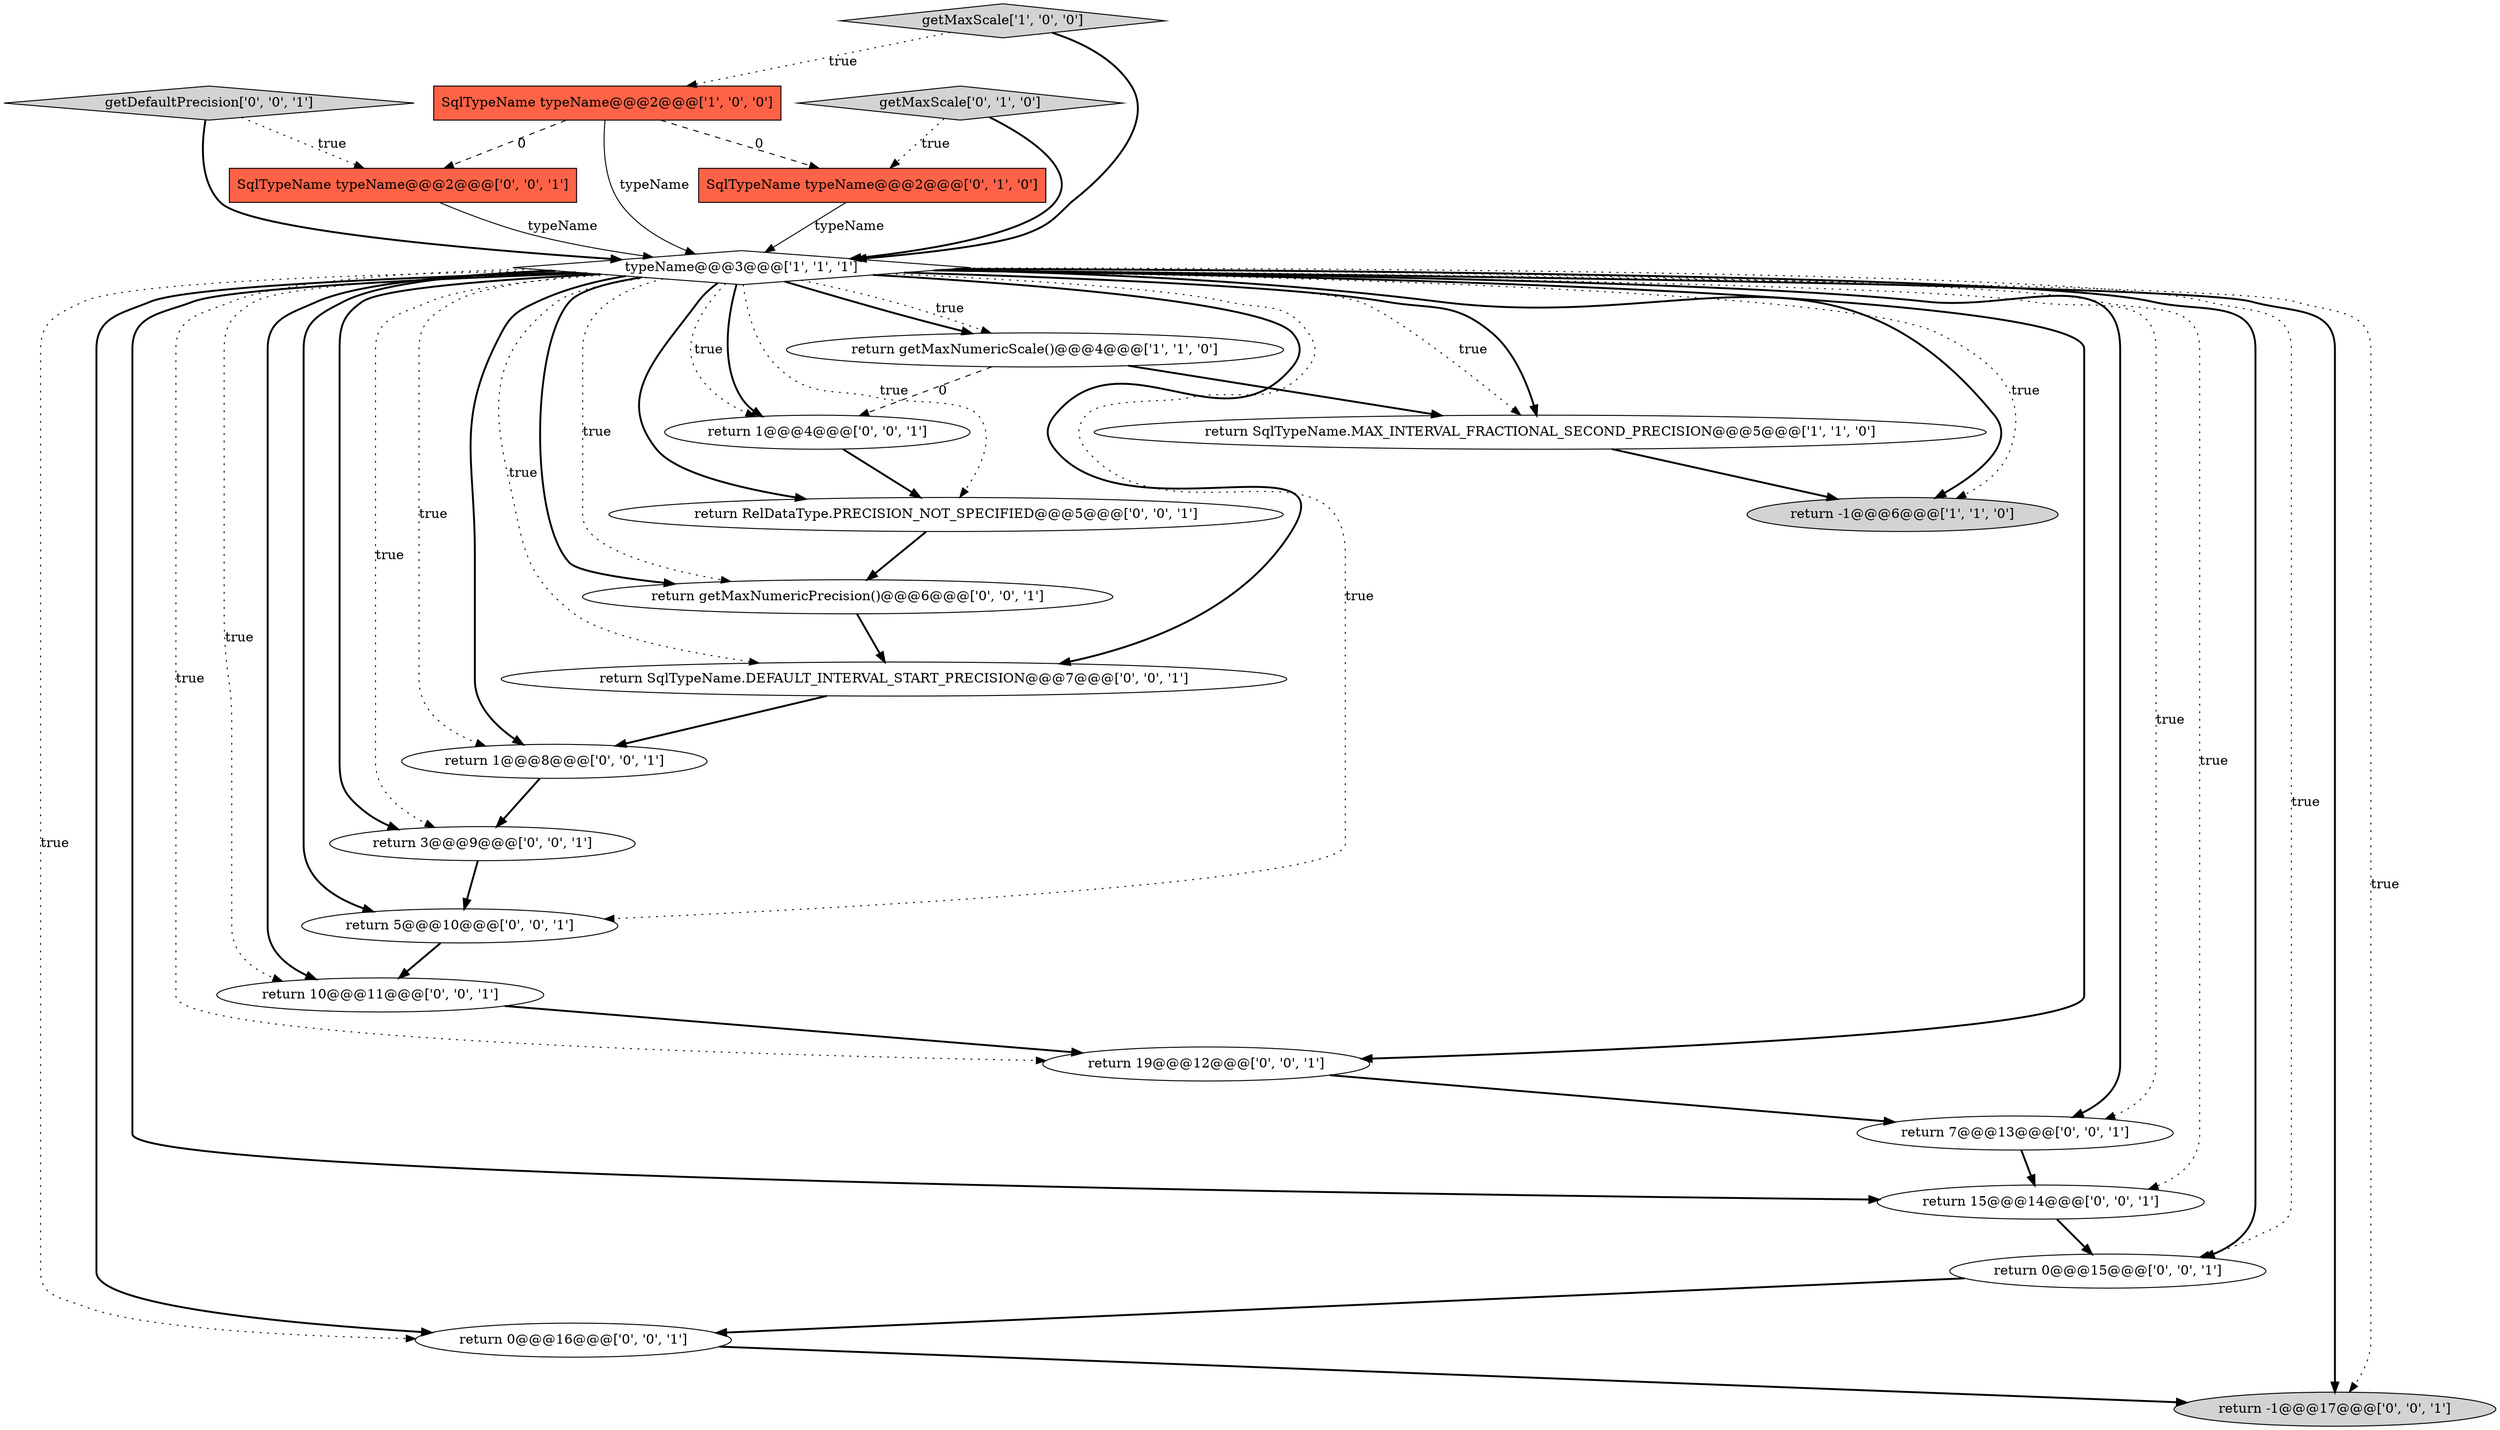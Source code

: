 digraph {
22 [style = filled, label = "SqlTypeName typeName@@@2@@@['0', '0', '1']", fillcolor = tomato, shape = box image = "AAA0AAABBB3BBB"];
19 [style = filled, label = "return 1@@@4@@@['0', '0', '1']", fillcolor = white, shape = ellipse image = "AAA0AAABBB3BBB"];
2 [style = filled, label = "return getMaxNumericScale()@@@4@@@['1', '1', '0']", fillcolor = white, shape = ellipse image = "AAA0AAABBB1BBB"];
9 [style = filled, label = "return 19@@@12@@@['0', '0', '1']", fillcolor = white, shape = ellipse image = "AAA0AAABBB3BBB"];
16 [style = filled, label = "return 0@@@16@@@['0', '0', '1']", fillcolor = white, shape = ellipse image = "AAA0AAABBB3BBB"];
12 [style = filled, label = "return getMaxNumericPrecision()@@@6@@@['0', '0', '1']", fillcolor = white, shape = ellipse image = "AAA0AAABBB3BBB"];
8 [style = filled, label = "return 10@@@11@@@['0', '0', '1']", fillcolor = white, shape = ellipse image = "AAA0AAABBB3BBB"];
11 [style = filled, label = "return RelDataType.PRECISION_NOT_SPECIFIED@@@5@@@['0', '0', '1']", fillcolor = white, shape = ellipse image = "AAA0AAABBB3BBB"];
10 [style = filled, label = "return 3@@@9@@@['0', '0', '1']", fillcolor = white, shape = ellipse image = "AAA0AAABBB3BBB"];
23 [style = filled, label = "return 1@@@8@@@['0', '0', '1']", fillcolor = white, shape = ellipse image = "AAA0AAABBB3BBB"];
13 [style = filled, label = "getDefaultPrecision['0', '0', '1']", fillcolor = lightgray, shape = diamond image = "AAA0AAABBB3BBB"];
0 [style = filled, label = "return SqlTypeName.MAX_INTERVAL_FRACTIONAL_SECOND_PRECISION@@@5@@@['1', '1', '0']", fillcolor = white, shape = ellipse image = "AAA0AAABBB1BBB"];
1 [style = filled, label = "getMaxScale['1', '0', '0']", fillcolor = lightgray, shape = diamond image = "AAA0AAABBB1BBB"];
21 [style = filled, label = "return -1@@@17@@@['0', '0', '1']", fillcolor = lightgray, shape = ellipse image = "AAA0AAABBB3BBB"];
20 [style = filled, label = "return 5@@@10@@@['0', '0', '1']", fillcolor = white, shape = ellipse image = "AAA0AAABBB3BBB"];
6 [style = filled, label = "SqlTypeName typeName@@@2@@@['0', '1', '0']", fillcolor = tomato, shape = box image = "AAA1AAABBB2BBB"];
3 [style = filled, label = "return -1@@@6@@@['1', '1', '0']", fillcolor = lightgray, shape = ellipse image = "AAA0AAABBB1BBB"];
17 [style = filled, label = "return 7@@@13@@@['0', '0', '1']", fillcolor = white, shape = ellipse image = "AAA0AAABBB3BBB"];
5 [style = filled, label = "SqlTypeName typeName@@@2@@@['1', '0', '0']", fillcolor = tomato, shape = box image = "AAA1AAABBB1BBB"];
15 [style = filled, label = "return 0@@@15@@@['0', '0', '1']", fillcolor = white, shape = ellipse image = "AAA0AAABBB3BBB"];
4 [style = filled, label = "typeName@@@3@@@['1', '1', '1']", fillcolor = white, shape = diamond image = "AAA0AAABBB1BBB"];
7 [style = filled, label = "getMaxScale['0', '1', '0']", fillcolor = lightgray, shape = diamond image = "AAA0AAABBB2BBB"];
18 [style = filled, label = "return 15@@@14@@@['0', '0', '1']", fillcolor = white, shape = ellipse image = "AAA0AAABBB3BBB"];
14 [style = filled, label = "return SqlTypeName.DEFAULT_INTERVAL_START_PRECISION@@@7@@@['0', '0', '1']", fillcolor = white, shape = ellipse image = "AAA0AAABBB3BBB"];
0->3 [style = bold, label=""];
4->10 [style = bold, label=""];
4->9 [style = bold, label=""];
4->3 [style = bold, label=""];
7->6 [style = dotted, label="true"];
4->18 [style = dotted, label="true"];
1->4 [style = bold, label=""];
4->14 [style = bold, label=""];
10->20 [style = bold, label=""];
2->19 [style = dashed, label="0"];
4->17 [style = bold, label=""];
4->10 [style = dotted, label="true"];
4->23 [style = dotted, label="true"];
4->0 [style = dotted, label="true"];
4->15 [style = bold, label=""];
4->19 [style = bold, label=""];
4->20 [style = dotted, label="true"];
18->15 [style = bold, label=""];
4->21 [style = bold, label=""];
4->11 [style = dotted, label="true"];
4->8 [style = dotted, label="true"];
9->17 [style = bold, label=""];
19->11 [style = bold, label=""];
4->18 [style = bold, label=""];
11->12 [style = bold, label=""];
4->2 [style = bold, label=""];
4->15 [style = dotted, label="true"];
7->4 [style = bold, label=""];
4->14 [style = dotted, label="true"];
15->16 [style = bold, label=""];
4->2 [style = dotted, label="true"];
4->0 [style = bold, label=""];
5->4 [style = solid, label="typeName"];
4->21 [style = dotted, label="true"];
20->8 [style = bold, label=""];
2->0 [style = bold, label=""];
4->3 [style = dotted, label="true"];
13->22 [style = dotted, label="true"];
14->23 [style = bold, label=""];
5->6 [style = dashed, label="0"];
16->21 [style = bold, label=""];
17->18 [style = bold, label=""];
6->4 [style = solid, label="typeName"];
4->20 [style = bold, label=""];
12->14 [style = bold, label=""];
8->9 [style = bold, label=""];
23->10 [style = bold, label=""];
4->12 [style = bold, label=""];
4->8 [style = bold, label=""];
4->16 [style = dotted, label="true"];
22->4 [style = solid, label="typeName"];
4->9 [style = dotted, label="true"];
4->12 [style = dotted, label="true"];
4->11 [style = bold, label=""];
4->17 [style = dotted, label="true"];
1->5 [style = dotted, label="true"];
4->23 [style = bold, label=""];
4->16 [style = bold, label=""];
4->19 [style = dotted, label="true"];
13->4 [style = bold, label=""];
5->22 [style = dashed, label="0"];
}
